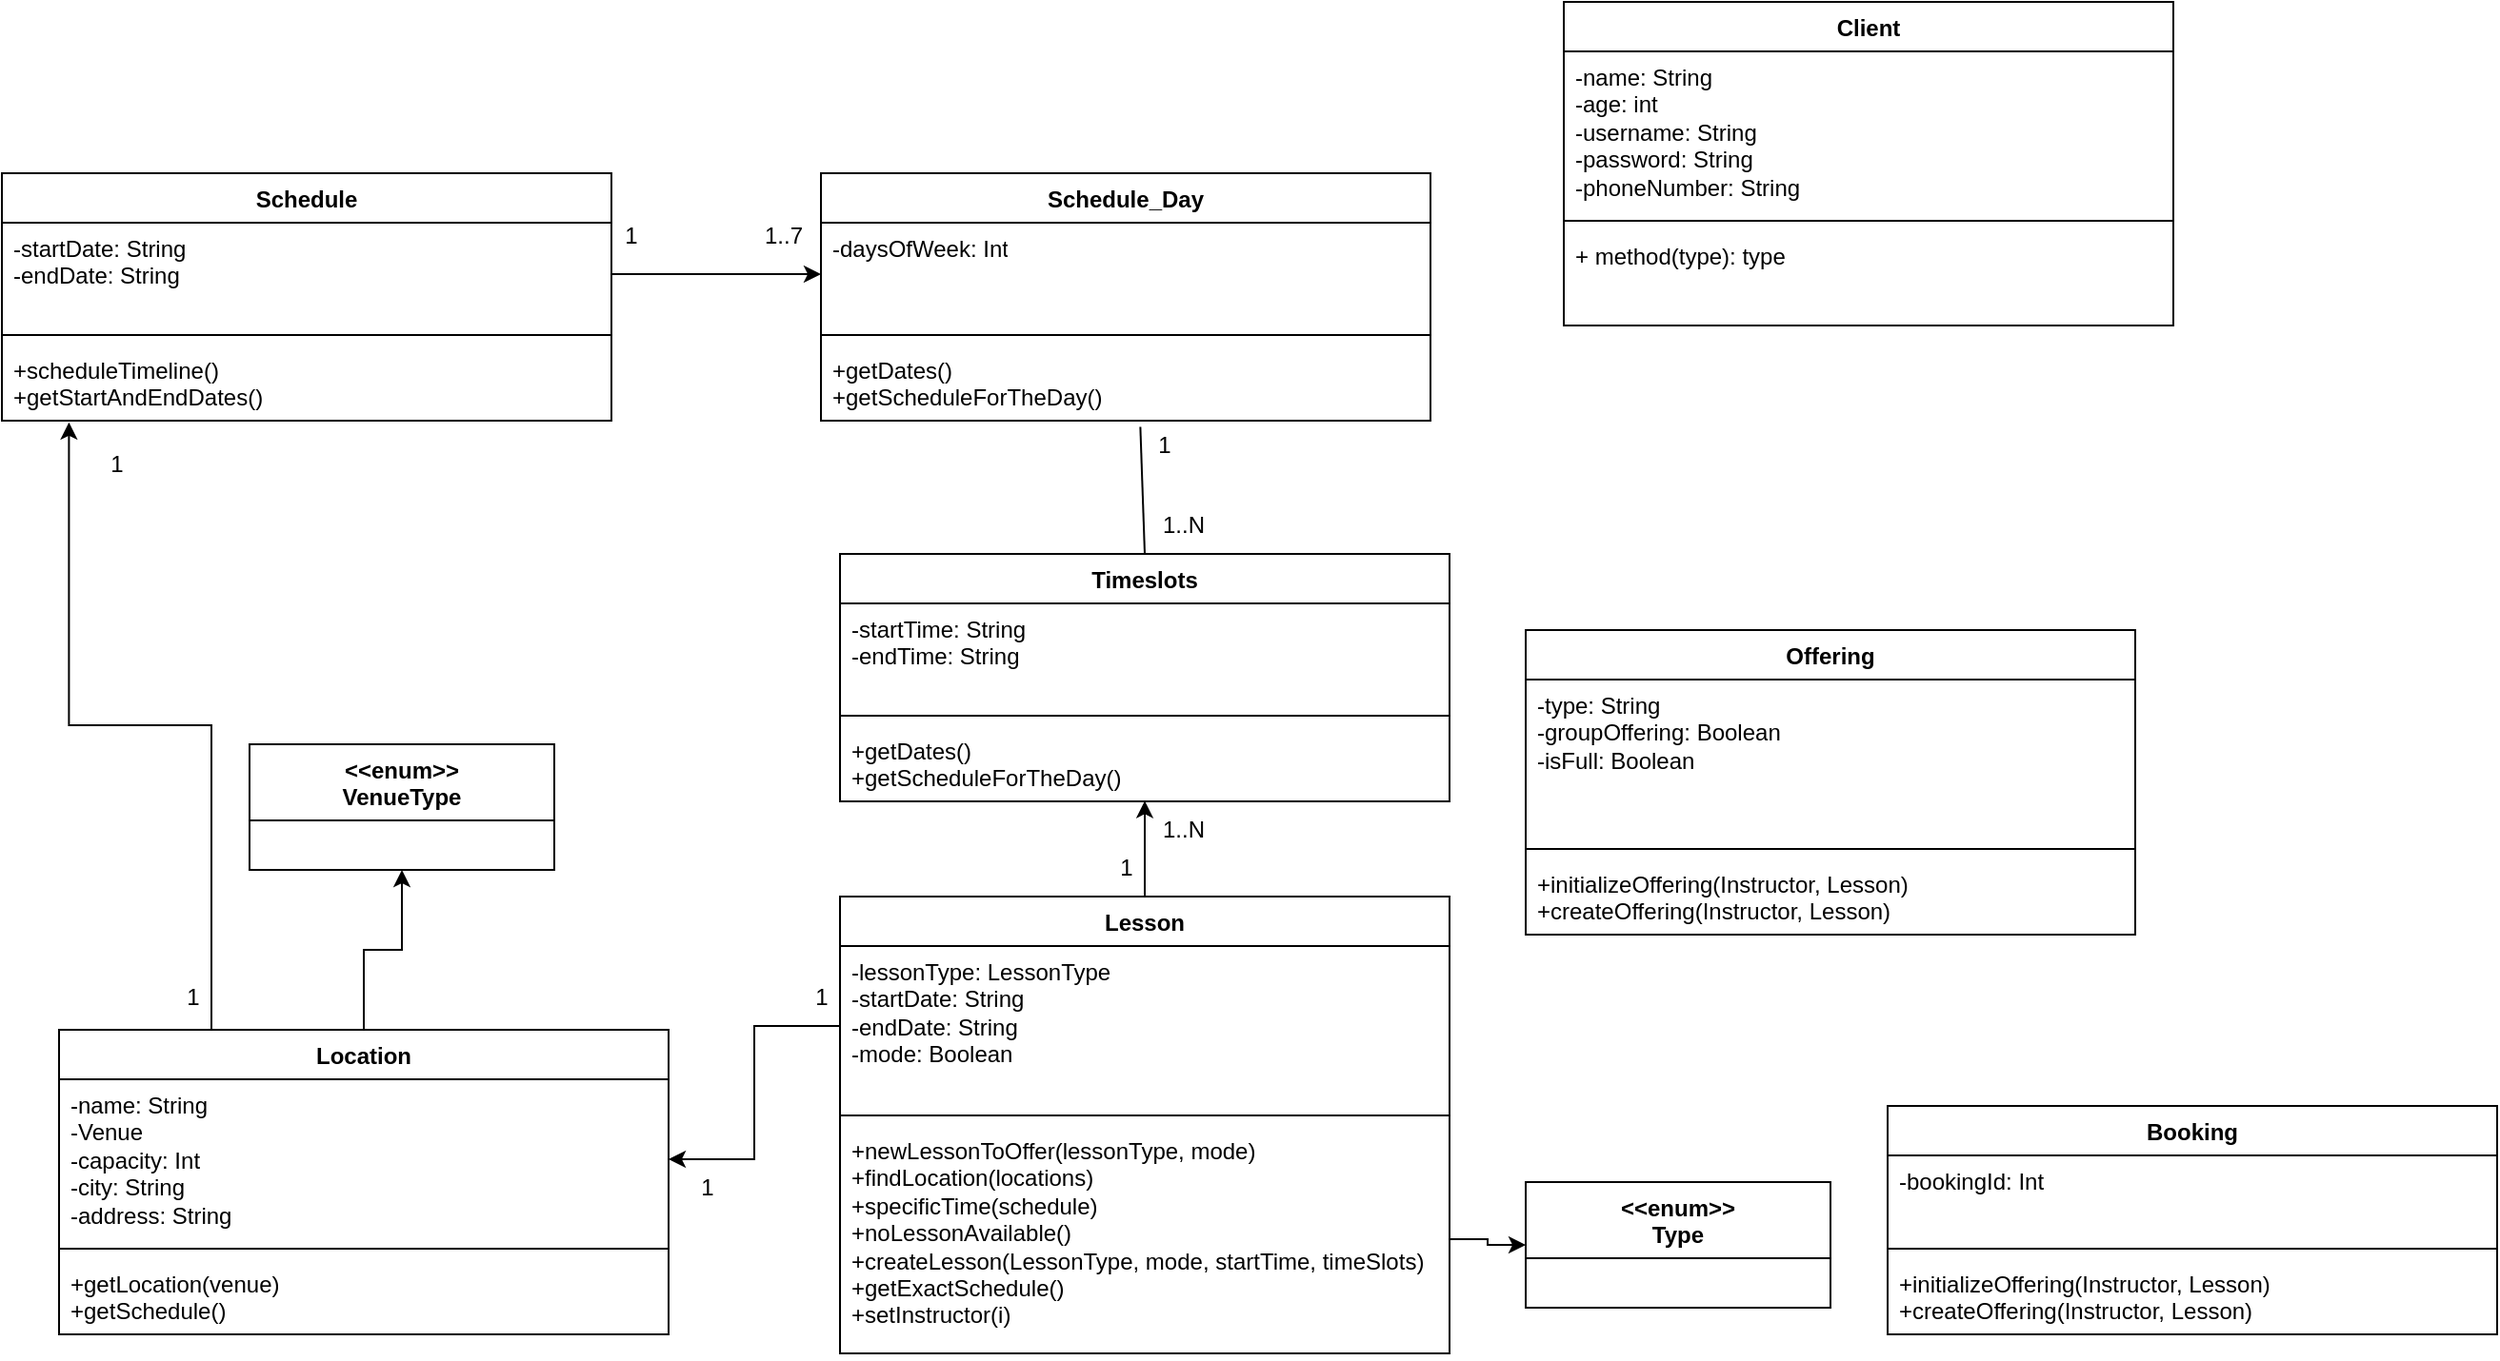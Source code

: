 <mxfile version="24.8.4">
  <diagram name="Page-1" id="CH_hg84p0OCZ-qr93urq">
    <mxGraphModel dx="2120" dy="955" grid="1" gridSize="10" guides="1" tooltips="1" connect="1" arrows="1" fold="1" page="1" pageScale="1" pageWidth="1400" pageHeight="1000" math="0" shadow="0">
      <root>
        <mxCell id="0" />
        <mxCell id="1" parent="0" />
        <mxCell id="Zw3f4Pixwr-wm7SCuNcm-1" value="Client" style="swimlane;fontStyle=1;align=center;verticalAlign=top;childLayout=stackLayout;horizontal=1;startSize=26;horizontalStack=0;resizeParent=1;resizeParentMax=0;resizeLast=0;collapsible=1;marginBottom=0;whiteSpace=wrap;html=1;" parent="1" vertex="1">
          <mxGeometry x="860" y="230" width="320" height="170" as="geometry" />
        </mxCell>
        <mxCell id="Zw3f4Pixwr-wm7SCuNcm-2" value="-name: String&lt;div&gt;-age: int&lt;/div&gt;&lt;div&gt;-username: String&lt;/div&gt;&lt;div&gt;-password: String&lt;/div&gt;&lt;div&gt;-phoneNumber: String&lt;/div&gt;" style="text;strokeColor=none;fillColor=none;align=left;verticalAlign=top;spacingLeft=4;spacingRight=4;overflow=hidden;rotatable=0;points=[[0,0.5],[1,0.5]];portConstraint=eastwest;whiteSpace=wrap;html=1;" parent="Zw3f4Pixwr-wm7SCuNcm-1" vertex="1">
          <mxGeometry y="26" width="320" height="84" as="geometry" />
        </mxCell>
        <mxCell id="Zw3f4Pixwr-wm7SCuNcm-3" value="" style="line;strokeWidth=1;fillColor=none;align=left;verticalAlign=middle;spacingTop=-1;spacingLeft=3;spacingRight=3;rotatable=0;labelPosition=right;points=[];portConstraint=eastwest;strokeColor=inherit;" parent="Zw3f4Pixwr-wm7SCuNcm-1" vertex="1">
          <mxGeometry y="110" width="320" height="10" as="geometry" />
        </mxCell>
        <mxCell id="Zw3f4Pixwr-wm7SCuNcm-4" value="+ method(type): type" style="text;strokeColor=none;fillColor=none;align=left;verticalAlign=top;spacingLeft=4;spacingRight=4;overflow=hidden;rotatable=0;points=[[0,0.5],[1,0.5]];portConstraint=eastwest;whiteSpace=wrap;html=1;" parent="Zw3f4Pixwr-wm7SCuNcm-1" vertex="1">
          <mxGeometry y="120" width="320" height="50" as="geometry" />
        </mxCell>
        <mxCell id="Zw3f4Pixwr-wm7SCuNcm-5" value="Lesson" style="swimlane;fontStyle=1;align=center;verticalAlign=top;childLayout=stackLayout;horizontal=1;startSize=26;horizontalStack=0;resizeParent=1;resizeParentMax=0;resizeLast=0;collapsible=1;marginBottom=0;whiteSpace=wrap;html=1;" parent="1" vertex="1">
          <mxGeometry x="480" y="700" width="320" height="240" as="geometry" />
        </mxCell>
        <mxCell id="Zw3f4Pixwr-wm7SCuNcm-6" value="-lessonType: LessonType&lt;div&gt;-startDate: String&lt;/div&gt;&lt;div&gt;-endDate: String&lt;br&gt;&lt;div&gt;-mode: Boolean&lt;/div&gt;&lt;/div&gt;" style="text;strokeColor=none;fillColor=none;align=left;verticalAlign=top;spacingLeft=4;spacingRight=4;overflow=hidden;rotatable=0;points=[[0,0.5],[1,0.5]];portConstraint=eastwest;whiteSpace=wrap;html=1;" parent="Zw3f4Pixwr-wm7SCuNcm-5" vertex="1">
          <mxGeometry y="26" width="320" height="84" as="geometry" />
        </mxCell>
        <mxCell id="Zw3f4Pixwr-wm7SCuNcm-7" value="" style="line;strokeWidth=1;fillColor=none;align=left;verticalAlign=middle;spacingTop=-1;spacingLeft=3;spacingRight=3;rotatable=0;labelPosition=right;points=[];portConstraint=eastwest;strokeColor=inherit;" parent="Zw3f4Pixwr-wm7SCuNcm-5" vertex="1">
          <mxGeometry y="110" width="320" height="10" as="geometry" />
        </mxCell>
        <mxCell id="Zw3f4Pixwr-wm7SCuNcm-8" value="+newLessonToOffer(lessonType, mode)&lt;div&gt;+findLocation(locations)&lt;/div&gt;&lt;div&gt;+specificTime(schedule)&lt;/div&gt;&lt;div&gt;+noLessonAvailable()&lt;/div&gt;&lt;div&gt;+createLesson(LessonType, mode, startTime, timeSlots)&lt;/div&gt;&lt;div&gt;+getExactSchedule()&lt;/div&gt;&lt;div&gt;+setInstructor(i)&lt;/div&gt;" style="text;strokeColor=none;fillColor=none;align=left;verticalAlign=top;spacingLeft=4;spacingRight=4;overflow=hidden;rotatable=0;points=[[0,0.5],[1,0.5]];portConstraint=eastwest;whiteSpace=wrap;html=1;" parent="Zw3f4Pixwr-wm7SCuNcm-5" vertex="1">
          <mxGeometry y="120" width="320" height="120" as="geometry" />
        </mxCell>
        <mxCell id="mA5hjD3BmIwjJKTukWuL-18" style="edgeStyle=orthogonalEdgeStyle;rounded=0;orthogonalLoop=1;jettySize=auto;html=1;exitX=0.5;exitY=0;exitDx=0;exitDy=0;entryX=0.5;entryY=1;entryDx=0;entryDy=0;" edge="1" parent="1" source="mA5hjD3BmIwjJKTukWuL-1" target="mA5hjD3BmIwjJKTukWuL-13">
          <mxGeometry relative="1" as="geometry" />
        </mxCell>
        <mxCell id="mA5hjD3BmIwjJKTukWuL-1" value="Location" style="swimlane;fontStyle=1;align=center;verticalAlign=top;childLayout=stackLayout;horizontal=1;startSize=26;horizontalStack=0;resizeParent=1;resizeParentMax=0;resizeLast=0;collapsible=1;marginBottom=0;whiteSpace=wrap;html=1;" vertex="1" parent="1">
          <mxGeometry x="70" y="770" width="320" height="160" as="geometry" />
        </mxCell>
        <mxCell id="mA5hjD3BmIwjJKTukWuL-2" value="-name: String&lt;div&gt;-Venue&lt;/div&gt;&lt;div&gt;-capacity: Int&lt;br&gt;&lt;div&gt;-city: String&lt;br&gt;&lt;div&gt;-address: String&lt;/div&gt;&lt;/div&gt;&lt;/div&gt;" style="text;strokeColor=none;fillColor=none;align=left;verticalAlign=top;spacingLeft=4;spacingRight=4;overflow=hidden;rotatable=0;points=[[0,0.5],[1,0.5]];portConstraint=eastwest;whiteSpace=wrap;html=1;" vertex="1" parent="mA5hjD3BmIwjJKTukWuL-1">
          <mxGeometry y="26" width="320" height="84" as="geometry" />
        </mxCell>
        <mxCell id="mA5hjD3BmIwjJKTukWuL-3" value="" style="line;strokeWidth=1;fillColor=none;align=left;verticalAlign=middle;spacingTop=-1;spacingLeft=3;spacingRight=3;rotatable=0;labelPosition=right;points=[];portConstraint=eastwest;strokeColor=inherit;" vertex="1" parent="mA5hjD3BmIwjJKTukWuL-1">
          <mxGeometry y="110" width="320" height="10" as="geometry" />
        </mxCell>
        <mxCell id="mA5hjD3BmIwjJKTukWuL-4" value="+getLocation(venue)&lt;div&gt;+getSchedule()&lt;/div&gt;" style="text;strokeColor=none;fillColor=none;align=left;verticalAlign=top;spacingLeft=4;spacingRight=4;overflow=hidden;rotatable=0;points=[[0,0.5],[1,0.5]];portConstraint=eastwest;whiteSpace=wrap;html=1;" vertex="1" parent="mA5hjD3BmIwjJKTukWuL-1">
          <mxGeometry y="120" width="320" height="40" as="geometry" />
        </mxCell>
        <mxCell id="mA5hjD3BmIwjJKTukWuL-5" value="Booking" style="swimlane;fontStyle=1;align=center;verticalAlign=top;childLayout=stackLayout;horizontal=1;startSize=26;horizontalStack=0;resizeParent=1;resizeParentMax=0;resizeLast=0;collapsible=1;marginBottom=0;whiteSpace=wrap;html=1;" vertex="1" parent="1">
          <mxGeometry x="1030" y="810" width="320" height="120" as="geometry" />
        </mxCell>
        <mxCell id="mA5hjD3BmIwjJKTukWuL-6" value="-bookingId: Int" style="text;strokeColor=none;fillColor=none;align=left;verticalAlign=top;spacingLeft=4;spacingRight=4;overflow=hidden;rotatable=0;points=[[0,0.5],[1,0.5]];portConstraint=eastwest;whiteSpace=wrap;html=1;" vertex="1" parent="mA5hjD3BmIwjJKTukWuL-5">
          <mxGeometry y="26" width="320" height="44" as="geometry" />
        </mxCell>
        <mxCell id="mA5hjD3BmIwjJKTukWuL-7" value="" style="line;strokeWidth=1;fillColor=none;align=left;verticalAlign=middle;spacingTop=-1;spacingLeft=3;spacingRight=3;rotatable=0;labelPosition=right;points=[];portConstraint=eastwest;strokeColor=inherit;" vertex="1" parent="mA5hjD3BmIwjJKTukWuL-5">
          <mxGeometry y="70" width="320" height="10" as="geometry" />
        </mxCell>
        <mxCell id="mA5hjD3BmIwjJKTukWuL-8" value="+initializeOffering(Instructor, Lesson)&lt;div&gt;+createOffering(Instructor, Lesson)&lt;/div&gt;" style="text;strokeColor=none;fillColor=none;align=left;verticalAlign=top;spacingLeft=4;spacingRight=4;overflow=hidden;rotatable=0;points=[[0,0.5],[1,0.5]];portConstraint=eastwest;whiteSpace=wrap;html=1;" vertex="1" parent="mA5hjD3BmIwjJKTukWuL-5">
          <mxGeometry y="80" width="320" height="40" as="geometry" />
        </mxCell>
        <mxCell id="mA5hjD3BmIwjJKTukWuL-9" value="Offering" style="swimlane;fontStyle=1;align=center;verticalAlign=top;childLayout=stackLayout;horizontal=1;startSize=26;horizontalStack=0;resizeParent=1;resizeParentMax=0;resizeLast=0;collapsible=1;marginBottom=0;whiteSpace=wrap;html=1;" vertex="1" parent="1">
          <mxGeometry x="840" y="560" width="320" height="160" as="geometry" />
        </mxCell>
        <mxCell id="mA5hjD3BmIwjJKTukWuL-10" value="-type: String&lt;div&gt;-groupOffering: Boolean&lt;/div&gt;&lt;div&gt;-isFull: Boolean&lt;/div&gt;" style="text;strokeColor=none;fillColor=none;align=left;verticalAlign=top;spacingLeft=4;spacingRight=4;overflow=hidden;rotatable=0;points=[[0,0.5],[1,0.5]];portConstraint=eastwest;whiteSpace=wrap;html=1;" vertex="1" parent="mA5hjD3BmIwjJKTukWuL-9">
          <mxGeometry y="26" width="320" height="84" as="geometry" />
        </mxCell>
        <mxCell id="mA5hjD3BmIwjJKTukWuL-11" value="" style="line;strokeWidth=1;fillColor=none;align=left;verticalAlign=middle;spacingTop=-1;spacingLeft=3;spacingRight=3;rotatable=0;labelPosition=right;points=[];portConstraint=eastwest;strokeColor=inherit;" vertex="1" parent="mA5hjD3BmIwjJKTukWuL-9">
          <mxGeometry y="110" width="320" height="10" as="geometry" />
        </mxCell>
        <mxCell id="mA5hjD3BmIwjJKTukWuL-12" value="+initializeOffering(Instructor, Lesson)&lt;div&gt;+createOffering(Instructor, Lesson)&lt;/div&gt;" style="text;strokeColor=none;fillColor=none;align=left;verticalAlign=top;spacingLeft=4;spacingRight=4;overflow=hidden;rotatable=0;points=[[0,0.5],[1,0.5]];portConstraint=eastwest;whiteSpace=wrap;html=1;" vertex="1" parent="mA5hjD3BmIwjJKTukWuL-9">
          <mxGeometry y="120" width="320" height="40" as="geometry" />
        </mxCell>
        <mxCell id="mA5hjD3BmIwjJKTukWuL-13" value="&amp;lt;&amp;lt;enum&amp;gt;&amp;gt;&lt;div&gt;VenueType&lt;br&gt;&lt;/div&gt;" style="swimlane;fontStyle=1;align=center;verticalAlign=top;childLayout=stackLayout;horizontal=1;startSize=40;horizontalStack=0;resizeParent=1;resizeParentMax=0;resizeLast=0;collapsible=1;marginBottom=0;whiteSpace=wrap;html=1;" vertex="1" parent="1">
          <mxGeometry x="170" y="620" width="160" height="66" as="geometry" />
        </mxCell>
        <mxCell id="mA5hjD3BmIwjJKTukWuL-20" style="edgeStyle=orthogonalEdgeStyle;rounded=0;orthogonalLoop=1;jettySize=auto;html=1;exitX=0;exitY=0.5;exitDx=0;exitDy=0;entryX=1;entryY=0.5;entryDx=0;entryDy=0;" edge="1" parent="1" source="Zw3f4Pixwr-wm7SCuNcm-6" target="mA5hjD3BmIwjJKTukWuL-2">
          <mxGeometry relative="1" as="geometry" />
        </mxCell>
        <mxCell id="mA5hjD3BmIwjJKTukWuL-21" value="Schedule" style="swimlane;fontStyle=1;align=center;verticalAlign=top;childLayout=stackLayout;horizontal=1;startSize=26;horizontalStack=0;resizeParent=1;resizeParentMax=0;resizeLast=0;collapsible=1;marginBottom=0;whiteSpace=wrap;html=1;" vertex="1" parent="1">
          <mxGeometry x="40" y="320" width="320" height="130" as="geometry" />
        </mxCell>
        <mxCell id="mA5hjD3BmIwjJKTukWuL-22" value="-startDate: String&lt;div&gt;-endDate: String&lt;/div&gt;" style="text;strokeColor=none;fillColor=none;align=left;verticalAlign=top;spacingLeft=4;spacingRight=4;overflow=hidden;rotatable=0;points=[[0,0.5],[1,0.5]];portConstraint=eastwest;whiteSpace=wrap;html=1;" vertex="1" parent="mA5hjD3BmIwjJKTukWuL-21">
          <mxGeometry y="26" width="320" height="54" as="geometry" />
        </mxCell>
        <mxCell id="mA5hjD3BmIwjJKTukWuL-23" value="" style="line;strokeWidth=1;fillColor=none;align=left;verticalAlign=middle;spacingTop=-1;spacingLeft=3;spacingRight=3;rotatable=0;labelPosition=right;points=[];portConstraint=eastwest;strokeColor=inherit;" vertex="1" parent="mA5hjD3BmIwjJKTukWuL-21">
          <mxGeometry y="80" width="320" height="10" as="geometry" />
        </mxCell>
        <mxCell id="mA5hjD3BmIwjJKTukWuL-24" value="+scheduleTimeline()&lt;div&gt;+getStartAndEndDates()&lt;/div&gt;" style="text;strokeColor=none;fillColor=none;align=left;verticalAlign=top;spacingLeft=4;spacingRight=4;overflow=hidden;rotatable=0;points=[[0,0.5],[1,0.5]];portConstraint=eastwest;whiteSpace=wrap;html=1;" vertex="1" parent="mA5hjD3BmIwjJKTukWuL-21">
          <mxGeometry y="90" width="320" height="40" as="geometry" />
        </mxCell>
        <mxCell id="mA5hjD3BmIwjJKTukWuL-29" value="Schedule_Day" style="swimlane;fontStyle=1;align=center;verticalAlign=top;childLayout=stackLayout;horizontal=1;startSize=26;horizontalStack=0;resizeParent=1;resizeParentMax=0;resizeLast=0;collapsible=1;marginBottom=0;whiteSpace=wrap;html=1;" vertex="1" parent="1">
          <mxGeometry x="470" y="320" width="320" height="130" as="geometry" />
        </mxCell>
        <mxCell id="mA5hjD3BmIwjJKTukWuL-30" value="-daysOfWeek: Int" style="text;strokeColor=none;fillColor=none;align=left;verticalAlign=top;spacingLeft=4;spacingRight=4;overflow=hidden;rotatable=0;points=[[0,0.5],[1,0.5]];portConstraint=eastwest;whiteSpace=wrap;html=1;" vertex="1" parent="mA5hjD3BmIwjJKTukWuL-29">
          <mxGeometry y="26" width="320" height="54" as="geometry" />
        </mxCell>
        <mxCell id="mA5hjD3BmIwjJKTukWuL-31" value="" style="line;strokeWidth=1;fillColor=none;align=left;verticalAlign=middle;spacingTop=-1;spacingLeft=3;spacingRight=3;rotatable=0;labelPosition=right;points=[];portConstraint=eastwest;strokeColor=inherit;" vertex="1" parent="mA5hjD3BmIwjJKTukWuL-29">
          <mxGeometry y="80" width="320" height="10" as="geometry" />
        </mxCell>
        <mxCell id="mA5hjD3BmIwjJKTukWuL-32" value="+getDates()&lt;div&gt;+getScheduleForTheDay()&lt;/div&gt;" style="text;strokeColor=none;fillColor=none;align=left;verticalAlign=top;spacingLeft=4;spacingRight=4;overflow=hidden;rotatable=0;points=[[0,0.5],[1,0.5]];portConstraint=eastwest;whiteSpace=wrap;html=1;" vertex="1" parent="mA5hjD3BmIwjJKTukWuL-29">
          <mxGeometry y="90" width="320" height="40" as="geometry" />
        </mxCell>
        <mxCell id="mA5hjD3BmIwjJKTukWuL-33" style="edgeStyle=orthogonalEdgeStyle;rounded=0;orthogonalLoop=1;jettySize=auto;html=1;exitX=0.25;exitY=0;exitDx=0;exitDy=0;entryX=0.11;entryY=1.022;entryDx=0;entryDy=0;entryPerimeter=0;" edge="1" parent="1" source="mA5hjD3BmIwjJKTukWuL-1" target="mA5hjD3BmIwjJKTukWuL-24">
          <mxGeometry relative="1" as="geometry" />
        </mxCell>
        <mxCell id="mA5hjD3BmIwjJKTukWuL-34" value="1" style="text;html=1;align=center;verticalAlign=middle;resizable=0;points=[];autosize=1;strokeColor=none;fillColor=none;" vertex="1" parent="1">
          <mxGeometry x="85" y="458" width="30" height="30" as="geometry" />
        </mxCell>
        <mxCell id="mA5hjD3BmIwjJKTukWuL-35" value="1" style="text;html=1;align=center;verticalAlign=middle;resizable=0;points=[];autosize=1;strokeColor=none;fillColor=none;" vertex="1" parent="1">
          <mxGeometry x="125" y="738" width="30" height="30" as="geometry" />
        </mxCell>
        <mxCell id="mA5hjD3BmIwjJKTukWuL-36" value="1" style="text;html=1;align=center;verticalAlign=middle;resizable=0;points=[];autosize=1;strokeColor=none;fillColor=none;" vertex="1" parent="1">
          <mxGeometry x="395" y="838" width="30" height="30" as="geometry" />
        </mxCell>
        <mxCell id="mA5hjD3BmIwjJKTukWuL-37" value="1" style="text;html=1;align=center;verticalAlign=middle;resizable=0;points=[];autosize=1;strokeColor=none;fillColor=none;" vertex="1" parent="1">
          <mxGeometry x="455" y="738" width="30" height="30" as="geometry" />
        </mxCell>
        <mxCell id="mA5hjD3BmIwjJKTukWuL-38" style="edgeStyle=orthogonalEdgeStyle;rounded=0;orthogonalLoop=1;jettySize=auto;html=1;exitX=1;exitY=0.5;exitDx=0;exitDy=0;" edge="1" parent="1" source="mA5hjD3BmIwjJKTukWuL-22" target="mA5hjD3BmIwjJKTukWuL-30">
          <mxGeometry relative="1" as="geometry" />
        </mxCell>
        <mxCell id="mA5hjD3BmIwjJKTukWuL-39" value="1" style="text;html=1;align=center;verticalAlign=middle;resizable=0;points=[];autosize=1;strokeColor=none;fillColor=none;" vertex="1" parent="1">
          <mxGeometry x="355" y="338" width="30" height="30" as="geometry" />
        </mxCell>
        <mxCell id="mA5hjD3BmIwjJKTukWuL-40" value="1..7" style="text;html=1;align=center;verticalAlign=middle;resizable=0;points=[];autosize=1;strokeColor=none;fillColor=none;" vertex="1" parent="1">
          <mxGeometry x="430" y="338" width="40" height="30" as="geometry" />
        </mxCell>
        <mxCell id="mA5hjD3BmIwjJKTukWuL-41" value="Timeslots" style="swimlane;fontStyle=1;align=center;verticalAlign=top;childLayout=stackLayout;horizontal=1;startSize=26;horizontalStack=0;resizeParent=1;resizeParentMax=0;resizeLast=0;collapsible=1;marginBottom=0;whiteSpace=wrap;html=1;" vertex="1" parent="1">
          <mxGeometry x="480" y="520" width="320" height="130" as="geometry" />
        </mxCell>
        <mxCell id="mA5hjD3BmIwjJKTukWuL-42" value="-startTime: String&lt;div&gt;-endTime: String&lt;/div&gt;" style="text;strokeColor=none;fillColor=none;align=left;verticalAlign=top;spacingLeft=4;spacingRight=4;overflow=hidden;rotatable=0;points=[[0,0.5],[1,0.5]];portConstraint=eastwest;whiteSpace=wrap;html=1;" vertex="1" parent="mA5hjD3BmIwjJKTukWuL-41">
          <mxGeometry y="26" width="320" height="54" as="geometry" />
        </mxCell>
        <mxCell id="mA5hjD3BmIwjJKTukWuL-43" value="" style="line;strokeWidth=1;fillColor=none;align=left;verticalAlign=middle;spacingTop=-1;spacingLeft=3;spacingRight=3;rotatable=0;labelPosition=right;points=[];portConstraint=eastwest;strokeColor=inherit;" vertex="1" parent="mA5hjD3BmIwjJKTukWuL-41">
          <mxGeometry y="80" width="320" height="10" as="geometry" />
        </mxCell>
        <mxCell id="mA5hjD3BmIwjJKTukWuL-44" value="+getDates()&lt;div&gt;+getScheduleForTheDay()&lt;/div&gt;" style="text;strokeColor=none;fillColor=none;align=left;verticalAlign=top;spacingLeft=4;spacingRight=4;overflow=hidden;rotatable=0;points=[[0,0.5],[1,0.5]];portConstraint=eastwest;whiteSpace=wrap;html=1;" vertex="1" parent="mA5hjD3BmIwjJKTukWuL-41">
          <mxGeometry y="90" width="320" height="40" as="geometry" />
        </mxCell>
        <mxCell id="mA5hjD3BmIwjJKTukWuL-45" value="" style="endArrow=none;html=1;rounded=0;exitX=0.5;exitY=0;exitDx=0;exitDy=0;entryX=0.524;entryY=1.081;entryDx=0;entryDy=0;entryPerimeter=0;" edge="1" parent="1" source="mA5hjD3BmIwjJKTukWuL-41" target="mA5hjD3BmIwjJKTukWuL-32">
          <mxGeometry width="50" height="50" relative="1" as="geometry">
            <mxPoint x="610" y="300" as="sourcePoint" />
            <mxPoint x="660" y="250" as="targetPoint" />
          </mxGeometry>
        </mxCell>
        <mxCell id="mA5hjD3BmIwjJKTukWuL-46" value="1..N" style="text;html=1;align=center;verticalAlign=middle;resizable=0;points=[];autosize=1;strokeColor=none;fillColor=none;" vertex="1" parent="1">
          <mxGeometry x="635" y="490" width="50" height="30" as="geometry" />
        </mxCell>
        <mxCell id="mA5hjD3BmIwjJKTukWuL-47" value="1" style="text;html=1;align=center;verticalAlign=middle;resizable=0;points=[];autosize=1;strokeColor=none;fillColor=none;" vertex="1" parent="1">
          <mxGeometry x="635" y="448" width="30" height="30" as="geometry" />
        </mxCell>
        <mxCell id="mA5hjD3BmIwjJKTukWuL-48" style="edgeStyle=orthogonalEdgeStyle;rounded=0;orthogonalLoop=1;jettySize=auto;html=1;exitX=0.5;exitY=0;exitDx=0;exitDy=0;entryX=0.5;entryY=0.993;entryDx=0;entryDy=0;entryPerimeter=0;" edge="1" parent="1" source="Zw3f4Pixwr-wm7SCuNcm-5" target="mA5hjD3BmIwjJKTukWuL-44">
          <mxGeometry relative="1" as="geometry" />
        </mxCell>
        <mxCell id="mA5hjD3BmIwjJKTukWuL-49" value="1..N" style="text;html=1;align=center;verticalAlign=middle;resizable=0;points=[];autosize=1;strokeColor=none;fillColor=none;" vertex="1" parent="1">
          <mxGeometry x="635" y="650" width="50" height="30" as="geometry" />
        </mxCell>
        <mxCell id="mA5hjD3BmIwjJKTukWuL-50" value="1" style="text;html=1;align=center;verticalAlign=middle;resizable=0;points=[];autosize=1;strokeColor=none;fillColor=none;" vertex="1" parent="1">
          <mxGeometry x="615" y="670" width="30" height="30" as="geometry" />
        </mxCell>
        <mxCell id="mA5hjD3BmIwjJKTukWuL-51" value="&amp;lt;&amp;lt;enum&amp;gt;&amp;gt;&lt;div&gt;Type&lt;/div&gt;" style="swimlane;fontStyle=1;align=center;verticalAlign=top;childLayout=stackLayout;horizontal=1;startSize=40;horizontalStack=0;resizeParent=1;resizeParentMax=0;resizeLast=0;collapsible=1;marginBottom=0;whiteSpace=wrap;html=1;" vertex="1" parent="1">
          <mxGeometry x="840" y="850" width="160" height="66" as="geometry" />
        </mxCell>
        <mxCell id="mA5hjD3BmIwjJKTukWuL-52" style="edgeStyle=orthogonalEdgeStyle;rounded=0;orthogonalLoop=1;jettySize=auto;html=1;exitX=1;exitY=0.5;exitDx=0;exitDy=0;entryX=0;entryY=0.5;entryDx=0;entryDy=0;" edge="1" parent="1" source="Zw3f4Pixwr-wm7SCuNcm-8" target="mA5hjD3BmIwjJKTukWuL-51">
          <mxGeometry relative="1" as="geometry" />
        </mxCell>
      </root>
    </mxGraphModel>
  </diagram>
</mxfile>
